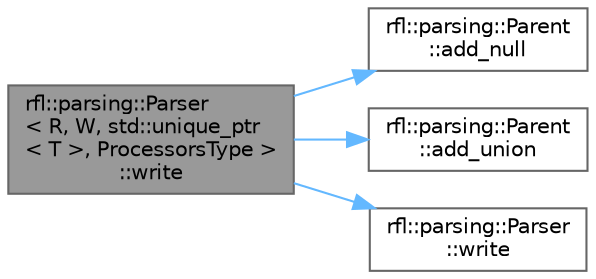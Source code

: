 digraph "rfl::parsing::Parser&lt; R, W, std::unique_ptr&lt; T &gt;, ProcessorsType &gt;::write"
{
 // LATEX_PDF_SIZE
  bgcolor="transparent";
  edge [fontname=Helvetica,fontsize=10,labelfontname=Helvetica,labelfontsize=10];
  node [fontname=Helvetica,fontsize=10,shape=box,height=0.2,width=0.4];
  rankdir="LR";
  Node1 [id="Node000001",label="rfl::parsing::Parser\l\< R, W, std::unique_ptr\l\< T \>, ProcessorsType \>\l::write",height=0.2,width=0.4,color="gray40", fillcolor="grey60", style="filled", fontcolor="black",tooltip=" "];
  Node1 -> Node2 [id="edge1_Node000001_Node000002",color="steelblue1",style="solid",tooltip=" "];
  Node2 [id="Node000002",label="rfl::parsing::Parent\l::add_null",height=0.2,width=0.4,color="grey40", fillcolor="white", style="filled",URL="$structrfl_1_1parsing_1_1_parent.html#a4eba59c0af7c7187e2c2d611ec8f705f",tooltip=" "];
  Node1 -> Node3 [id="edge2_Node000001_Node000003",color="steelblue1",style="solid",tooltip=" "];
  Node3 [id="Node000003",label="rfl::parsing::Parent\l::add_union",height=0.2,width=0.4,color="grey40", fillcolor="white", style="filled",URL="$structrfl_1_1parsing_1_1_parent.html#aefa6086e273af65d010cfe22a5e575c2",tooltip=" "];
  Node1 -> Node4 [id="edge3_Node000001_Node000004",color="steelblue1",style="solid",tooltip=" "];
  Node4 [id="Node000004",label="rfl::parsing::Parser\l::write",height=0.2,width=0.4,color="grey40", fillcolor="white", style="filled",URL="$structrfl_1_1parsing_1_1_parser.html#a16aeefd727355e095bfd19d6c69d3238",tooltip=" "];
}
